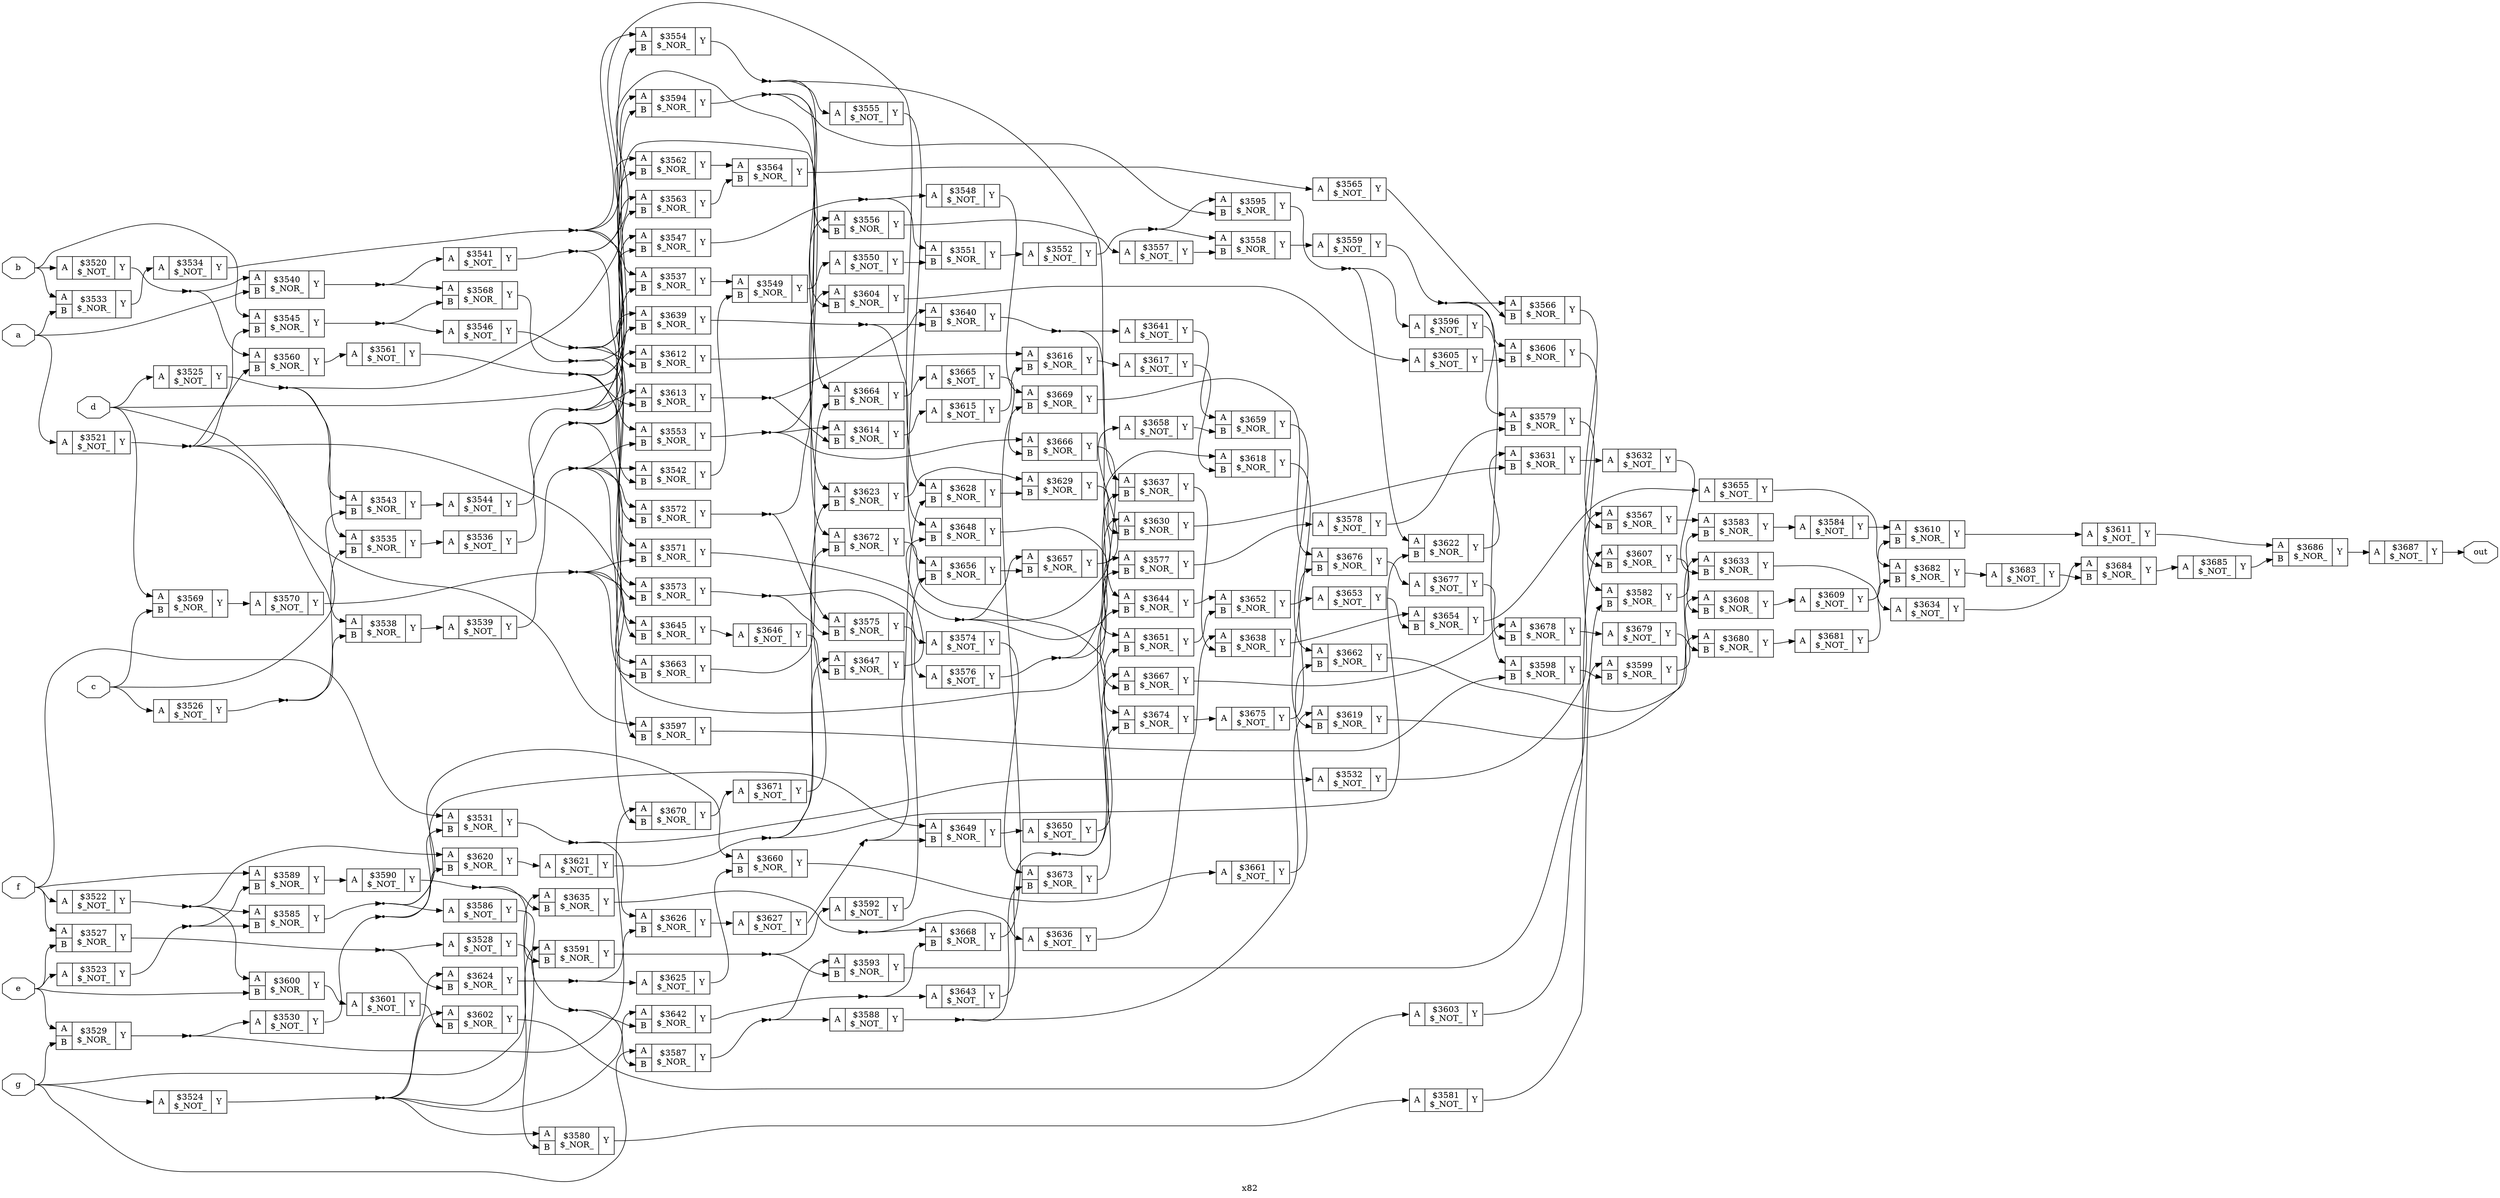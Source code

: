 digraph "x82" {
label="x82";
rankdir="LR";
remincross=true;
n168 [ shape=octagon, label="a", color="black", fontcolor="black" ];
n169 [ shape=octagon, label="b", color="black", fontcolor="black" ];
n170 [ shape=octagon, label="c", color="black", fontcolor="black" ];
n171 [ shape=octagon, label="d", color="black", fontcolor="black" ];
n172 [ shape=octagon, label="e", color="black", fontcolor="black" ];
n173 [ shape=octagon, label="f", color="black", fontcolor="black" ];
n174 [ shape=octagon, label="g", color="black", fontcolor="black" ];
n175 [ shape=octagon, label="out", color="black", fontcolor="black" ];
c178 [ shape=record, label="{{<p176> A}|$3520\n$_NOT_|{<p177> Y}}" ];
c179 [ shape=record, label="{{<p176> A}|$3521\n$_NOT_|{<p177> Y}}" ];
c180 [ shape=record, label="{{<p176> A}|$3522\n$_NOT_|{<p177> Y}}" ];
c181 [ shape=record, label="{{<p176> A}|$3523\n$_NOT_|{<p177> Y}}" ];
c182 [ shape=record, label="{{<p176> A}|$3524\n$_NOT_|{<p177> Y}}" ];
c183 [ shape=record, label="{{<p176> A}|$3525\n$_NOT_|{<p177> Y}}" ];
c184 [ shape=record, label="{{<p176> A}|$3526\n$_NOT_|{<p177> Y}}" ];
c186 [ shape=record, label="{{<p176> A|<p185> B}|$3527\n$_NOR_|{<p177> Y}}" ];
c187 [ shape=record, label="{{<p176> A}|$3528\n$_NOT_|{<p177> Y}}" ];
c188 [ shape=record, label="{{<p176> A|<p185> B}|$3529\n$_NOR_|{<p177> Y}}" ];
c189 [ shape=record, label="{{<p176> A}|$3530\n$_NOT_|{<p177> Y}}" ];
c190 [ shape=record, label="{{<p176> A|<p185> B}|$3531\n$_NOR_|{<p177> Y}}" ];
c191 [ shape=record, label="{{<p176> A}|$3532\n$_NOT_|{<p177> Y}}" ];
c192 [ shape=record, label="{{<p176> A|<p185> B}|$3533\n$_NOR_|{<p177> Y}}" ];
c193 [ shape=record, label="{{<p176> A}|$3534\n$_NOT_|{<p177> Y}}" ];
c194 [ shape=record, label="{{<p176> A|<p185> B}|$3535\n$_NOR_|{<p177> Y}}" ];
c195 [ shape=record, label="{{<p176> A}|$3536\n$_NOT_|{<p177> Y}}" ];
c196 [ shape=record, label="{{<p176> A|<p185> B}|$3537\n$_NOR_|{<p177> Y}}" ];
c197 [ shape=record, label="{{<p176> A|<p185> B}|$3538\n$_NOR_|{<p177> Y}}" ];
c198 [ shape=record, label="{{<p176> A}|$3539\n$_NOT_|{<p177> Y}}" ];
c199 [ shape=record, label="{{<p176> A|<p185> B}|$3540\n$_NOR_|{<p177> Y}}" ];
c200 [ shape=record, label="{{<p176> A}|$3541\n$_NOT_|{<p177> Y}}" ];
c201 [ shape=record, label="{{<p176> A|<p185> B}|$3542\n$_NOR_|{<p177> Y}}" ];
c202 [ shape=record, label="{{<p176> A|<p185> B}|$3543\n$_NOR_|{<p177> Y}}" ];
c203 [ shape=record, label="{{<p176> A}|$3544\n$_NOT_|{<p177> Y}}" ];
c204 [ shape=record, label="{{<p176> A|<p185> B}|$3545\n$_NOR_|{<p177> Y}}" ];
c205 [ shape=record, label="{{<p176> A}|$3546\n$_NOT_|{<p177> Y}}" ];
c206 [ shape=record, label="{{<p176> A|<p185> B}|$3547\n$_NOR_|{<p177> Y}}" ];
c207 [ shape=record, label="{{<p176> A}|$3548\n$_NOT_|{<p177> Y}}" ];
c208 [ shape=record, label="{{<p176> A|<p185> B}|$3549\n$_NOR_|{<p177> Y}}" ];
c209 [ shape=record, label="{{<p176> A}|$3550\n$_NOT_|{<p177> Y}}" ];
c210 [ shape=record, label="{{<p176> A|<p185> B}|$3551\n$_NOR_|{<p177> Y}}" ];
c211 [ shape=record, label="{{<p176> A}|$3552\n$_NOT_|{<p177> Y}}" ];
c212 [ shape=record, label="{{<p176> A|<p185> B}|$3553\n$_NOR_|{<p177> Y}}" ];
c213 [ shape=record, label="{{<p176> A|<p185> B}|$3554\n$_NOR_|{<p177> Y}}" ];
c214 [ shape=record, label="{{<p176> A}|$3555\n$_NOT_|{<p177> Y}}" ];
c215 [ shape=record, label="{{<p176> A|<p185> B}|$3556\n$_NOR_|{<p177> Y}}" ];
c216 [ shape=record, label="{{<p176> A}|$3557\n$_NOT_|{<p177> Y}}" ];
c217 [ shape=record, label="{{<p176> A|<p185> B}|$3558\n$_NOR_|{<p177> Y}}" ];
c218 [ shape=record, label="{{<p176> A}|$3559\n$_NOT_|{<p177> Y}}" ];
c219 [ shape=record, label="{{<p176> A|<p185> B}|$3560\n$_NOR_|{<p177> Y}}" ];
c220 [ shape=record, label="{{<p176> A}|$3561\n$_NOT_|{<p177> Y}}" ];
c221 [ shape=record, label="{{<p176> A|<p185> B}|$3562\n$_NOR_|{<p177> Y}}" ];
c222 [ shape=record, label="{{<p176> A|<p185> B}|$3563\n$_NOR_|{<p177> Y}}" ];
c223 [ shape=record, label="{{<p176> A|<p185> B}|$3564\n$_NOR_|{<p177> Y}}" ];
c224 [ shape=record, label="{{<p176> A}|$3565\n$_NOT_|{<p177> Y}}" ];
c225 [ shape=record, label="{{<p176> A|<p185> B}|$3566\n$_NOR_|{<p177> Y}}" ];
c226 [ shape=record, label="{{<p176> A|<p185> B}|$3567\n$_NOR_|{<p177> Y}}" ];
c227 [ shape=record, label="{{<p176> A|<p185> B}|$3568\n$_NOR_|{<p177> Y}}" ];
c228 [ shape=record, label="{{<p176> A|<p185> B}|$3569\n$_NOR_|{<p177> Y}}" ];
c229 [ shape=record, label="{{<p176> A}|$3570\n$_NOT_|{<p177> Y}}" ];
c230 [ shape=record, label="{{<p176> A|<p185> B}|$3571\n$_NOR_|{<p177> Y}}" ];
c231 [ shape=record, label="{{<p176> A|<p185> B}|$3572\n$_NOR_|{<p177> Y}}" ];
c232 [ shape=record, label="{{<p176> A|<p185> B}|$3573\n$_NOR_|{<p177> Y}}" ];
c233 [ shape=record, label="{{<p176> A}|$3574\n$_NOT_|{<p177> Y}}" ];
c234 [ shape=record, label="{{<p176> A|<p185> B}|$3575\n$_NOR_|{<p177> Y}}" ];
c235 [ shape=record, label="{{<p176> A}|$3576\n$_NOT_|{<p177> Y}}" ];
c236 [ shape=record, label="{{<p176> A|<p185> B}|$3577\n$_NOR_|{<p177> Y}}" ];
c237 [ shape=record, label="{{<p176> A}|$3578\n$_NOT_|{<p177> Y}}" ];
c238 [ shape=record, label="{{<p176> A|<p185> B}|$3579\n$_NOR_|{<p177> Y}}" ];
c239 [ shape=record, label="{{<p176> A|<p185> B}|$3580\n$_NOR_|{<p177> Y}}" ];
c240 [ shape=record, label="{{<p176> A}|$3581\n$_NOT_|{<p177> Y}}" ];
c241 [ shape=record, label="{{<p176> A|<p185> B}|$3582\n$_NOR_|{<p177> Y}}" ];
c242 [ shape=record, label="{{<p176> A|<p185> B}|$3583\n$_NOR_|{<p177> Y}}" ];
c243 [ shape=record, label="{{<p176> A}|$3584\n$_NOT_|{<p177> Y}}" ];
c244 [ shape=record, label="{{<p176> A|<p185> B}|$3585\n$_NOR_|{<p177> Y}}" ];
c245 [ shape=record, label="{{<p176> A}|$3586\n$_NOT_|{<p177> Y}}" ];
c246 [ shape=record, label="{{<p176> A|<p185> B}|$3587\n$_NOR_|{<p177> Y}}" ];
c247 [ shape=record, label="{{<p176> A}|$3588\n$_NOT_|{<p177> Y}}" ];
c248 [ shape=record, label="{{<p176> A|<p185> B}|$3589\n$_NOR_|{<p177> Y}}" ];
c249 [ shape=record, label="{{<p176> A}|$3590\n$_NOT_|{<p177> Y}}" ];
c250 [ shape=record, label="{{<p176> A|<p185> B}|$3591\n$_NOR_|{<p177> Y}}" ];
c251 [ shape=record, label="{{<p176> A}|$3592\n$_NOT_|{<p177> Y}}" ];
c252 [ shape=record, label="{{<p176> A|<p185> B}|$3593\n$_NOR_|{<p177> Y}}" ];
c253 [ shape=record, label="{{<p176> A|<p185> B}|$3594\n$_NOR_|{<p177> Y}}" ];
c254 [ shape=record, label="{{<p176> A|<p185> B}|$3595\n$_NOR_|{<p177> Y}}" ];
c255 [ shape=record, label="{{<p176> A}|$3596\n$_NOT_|{<p177> Y}}" ];
c256 [ shape=record, label="{{<p176> A|<p185> B}|$3597\n$_NOR_|{<p177> Y}}" ];
c257 [ shape=record, label="{{<p176> A|<p185> B}|$3598\n$_NOR_|{<p177> Y}}" ];
c258 [ shape=record, label="{{<p176> A|<p185> B}|$3599\n$_NOR_|{<p177> Y}}" ];
c259 [ shape=record, label="{{<p176> A|<p185> B}|$3600\n$_NOR_|{<p177> Y}}" ];
c260 [ shape=record, label="{{<p176> A}|$3601\n$_NOT_|{<p177> Y}}" ];
c261 [ shape=record, label="{{<p176> A|<p185> B}|$3602\n$_NOR_|{<p177> Y}}" ];
c262 [ shape=record, label="{{<p176> A}|$3603\n$_NOT_|{<p177> Y}}" ];
c263 [ shape=record, label="{{<p176> A|<p185> B}|$3604\n$_NOR_|{<p177> Y}}" ];
c264 [ shape=record, label="{{<p176> A}|$3605\n$_NOT_|{<p177> Y}}" ];
c265 [ shape=record, label="{{<p176> A|<p185> B}|$3606\n$_NOR_|{<p177> Y}}" ];
c266 [ shape=record, label="{{<p176> A|<p185> B}|$3607\n$_NOR_|{<p177> Y}}" ];
c267 [ shape=record, label="{{<p176> A|<p185> B}|$3608\n$_NOR_|{<p177> Y}}" ];
c268 [ shape=record, label="{{<p176> A}|$3609\n$_NOT_|{<p177> Y}}" ];
c269 [ shape=record, label="{{<p176> A|<p185> B}|$3610\n$_NOR_|{<p177> Y}}" ];
c270 [ shape=record, label="{{<p176> A}|$3611\n$_NOT_|{<p177> Y}}" ];
c271 [ shape=record, label="{{<p176> A|<p185> B}|$3612\n$_NOR_|{<p177> Y}}" ];
c272 [ shape=record, label="{{<p176> A|<p185> B}|$3613\n$_NOR_|{<p177> Y}}" ];
c273 [ shape=record, label="{{<p176> A|<p185> B}|$3614\n$_NOR_|{<p177> Y}}" ];
c274 [ shape=record, label="{{<p176> A}|$3615\n$_NOT_|{<p177> Y}}" ];
c275 [ shape=record, label="{{<p176> A|<p185> B}|$3616\n$_NOR_|{<p177> Y}}" ];
c276 [ shape=record, label="{{<p176> A}|$3617\n$_NOT_|{<p177> Y}}" ];
c277 [ shape=record, label="{{<p176> A|<p185> B}|$3618\n$_NOR_|{<p177> Y}}" ];
c278 [ shape=record, label="{{<p176> A|<p185> B}|$3619\n$_NOR_|{<p177> Y}}" ];
c279 [ shape=record, label="{{<p176> A|<p185> B}|$3620\n$_NOR_|{<p177> Y}}" ];
c280 [ shape=record, label="{{<p176> A}|$3621\n$_NOT_|{<p177> Y}}" ];
c281 [ shape=record, label="{{<p176> A|<p185> B}|$3622\n$_NOR_|{<p177> Y}}" ];
c282 [ shape=record, label="{{<p176> A|<p185> B}|$3623\n$_NOR_|{<p177> Y}}" ];
c283 [ shape=record, label="{{<p176> A|<p185> B}|$3624\n$_NOR_|{<p177> Y}}" ];
c284 [ shape=record, label="{{<p176> A}|$3625\n$_NOT_|{<p177> Y}}" ];
c285 [ shape=record, label="{{<p176> A|<p185> B}|$3626\n$_NOR_|{<p177> Y}}" ];
c286 [ shape=record, label="{{<p176> A}|$3627\n$_NOT_|{<p177> Y}}" ];
c287 [ shape=record, label="{{<p176> A|<p185> B}|$3628\n$_NOR_|{<p177> Y}}" ];
c288 [ shape=record, label="{{<p176> A|<p185> B}|$3629\n$_NOR_|{<p177> Y}}" ];
c289 [ shape=record, label="{{<p176> A|<p185> B}|$3630\n$_NOR_|{<p177> Y}}" ];
c290 [ shape=record, label="{{<p176> A|<p185> B}|$3631\n$_NOR_|{<p177> Y}}" ];
c291 [ shape=record, label="{{<p176> A}|$3632\n$_NOT_|{<p177> Y}}" ];
c292 [ shape=record, label="{{<p176> A|<p185> B}|$3633\n$_NOR_|{<p177> Y}}" ];
c293 [ shape=record, label="{{<p176> A}|$3634\n$_NOT_|{<p177> Y}}" ];
c294 [ shape=record, label="{{<p176> A|<p185> B}|$3635\n$_NOR_|{<p177> Y}}" ];
c295 [ shape=record, label="{{<p176> A}|$3636\n$_NOT_|{<p177> Y}}" ];
c296 [ shape=record, label="{{<p176> A|<p185> B}|$3637\n$_NOR_|{<p177> Y}}" ];
c297 [ shape=record, label="{{<p176> A|<p185> B}|$3638\n$_NOR_|{<p177> Y}}" ];
c298 [ shape=record, label="{{<p176> A|<p185> B}|$3639\n$_NOR_|{<p177> Y}}" ];
c299 [ shape=record, label="{{<p176> A|<p185> B}|$3640\n$_NOR_|{<p177> Y}}" ];
c300 [ shape=record, label="{{<p176> A}|$3641\n$_NOT_|{<p177> Y}}" ];
c301 [ shape=record, label="{{<p176> A|<p185> B}|$3642\n$_NOR_|{<p177> Y}}" ];
c302 [ shape=record, label="{{<p176> A}|$3643\n$_NOT_|{<p177> Y}}" ];
c303 [ shape=record, label="{{<p176> A|<p185> B}|$3644\n$_NOR_|{<p177> Y}}" ];
c304 [ shape=record, label="{{<p176> A|<p185> B}|$3645\n$_NOR_|{<p177> Y}}" ];
c305 [ shape=record, label="{{<p176> A}|$3646\n$_NOT_|{<p177> Y}}" ];
c306 [ shape=record, label="{{<p176> A|<p185> B}|$3647\n$_NOR_|{<p177> Y}}" ];
c307 [ shape=record, label="{{<p176> A|<p185> B}|$3648\n$_NOR_|{<p177> Y}}" ];
c308 [ shape=record, label="{{<p176> A|<p185> B}|$3649\n$_NOR_|{<p177> Y}}" ];
c309 [ shape=record, label="{{<p176> A}|$3650\n$_NOT_|{<p177> Y}}" ];
c310 [ shape=record, label="{{<p176> A|<p185> B}|$3651\n$_NOR_|{<p177> Y}}" ];
c311 [ shape=record, label="{{<p176> A|<p185> B}|$3652\n$_NOR_|{<p177> Y}}" ];
c312 [ shape=record, label="{{<p176> A}|$3653\n$_NOT_|{<p177> Y}}" ];
c313 [ shape=record, label="{{<p176> A|<p185> B}|$3654\n$_NOR_|{<p177> Y}}" ];
c314 [ shape=record, label="{{<p176> A}|$3655\n$_NOT_|{<p177> Y}}" ];
c315 [ shape=record, label="{{<p176> A|<p185> B}|$3656\n$_NOR_|{<p177> Y}}" ];
c316 [ shape=record, label="{{<p176> A|<p185> B}|$3657\n$_NOR_|{<p177> Y}}" ];
c317 [ shape=record, label="{{<p176> A}|$3658\n$_NOT_|{<p177> Y}}" ];
c318 [ shape=record, label="{{<p176> A|<p185> B}|$3659\n$_NOR_|{<p177> Y}}" ];
c319 [ shape=record, label="{{<p176> A|<p185> B}|$3660\n$_NOR_|{<p177> Y}}" ];
c320 [ shape=record, label="{{<p176> A}|$3661\n$_NOT_|{<p177> Y}}" ];
c321 [ shape=record, label="{{<p176> A|<p185> B}|$3662\n$_NOR_|{<p177> Y}}" ];
c322 [ shape=record, label="{{<p176> A|<p185> B}|$3663\n$_NOR_|{<p177> Y}}" ];
c323 [ shape=record, label="{{<p176> A|<p185> B}|$3664\n$_NOR_|{<p177> Y}}" ];
c324 [ shape=record, label="{{<p176> A}|$3665\n$_NOT_|{<p177> Y}}" ];
c325 [ shape=record, label="{{<p176> A|<p185> B}|$3666\n$_NOR_|{<p177> Y}}" ];
c326 [ shape=record, label="{{<p176> A|<p185> B}|$3667\n$_NOR_|{<p177> Y}}" ];
c327 [ shape=record, label="{{<p176> A|<p185> B}|$3668\n$_NOR_|{<p177> Y}}" ];
c328 [ shape=record, label="{{<p176> A|<p185> B}|$3669\n$_NOR_|{<p177> Y}}" ];
c329 [ shape=record, label="{{<p176> A|<p185> B}|$3670\n$_NOR_|{<p177> Y}}" ];
c330 [ shape=record, label="{{<p176> A}|$3671\n$_NOT_|{<p177> Y}}" ];
c331 [ shape=record, label="{{<p176> A|<p185> B}|$3672\n$_NOR_|{<p177> Y}}" ];
c332 [ shape=record, label="{{<p176> A|<p185> B}|$3673\n$_NOR_|{<p177> Y}}" ];
c333 [ shape=record, label="{{<p176> A|<p185> B}|$3674\n$_NOR_|{<p177> Y}}" ];
c334 [ shape=record, label="{{<p176> A}|$3675\n$_NOT_|{<p177> Y}}" ];
c335 [ shape=record, label="{{<p176> A|<p185> B}|$3676\n$_NOR_|{<p177> Y}}" ];
c336 [ shape=record, label="{{<p176> A}|$3677\n$_NOT_|{<p177> Y}}" ];
c337 [ shape=record, label="{{<p176> A|<p185> B}|$3678\n$_NOR_|{<p177> Y}}" ];
c338 [ shape=record, label="{{<p176> A}|$3679\n$_NOT_|{<p177> Y}}" ];
c339 [ shape=record, label="{{<p176> A|<p185> B}|$3680\n$_NOR_|{<p177> Y}}" ];
c340 [ shape=record, label="{{<p176> A}|$3681\n$_NOT_|{<p177> Y}}" ];
c341 [ shape=record, label="{{<p176> A|<p185> B}|$3682\n$_NOR_|{<p177> Y}}" ];
c342 [ shape=record, label="{{<p176> A}|$3683\n$_NOT_|{<p177> Y}}" ];
c343 [ shape=record, label="{{<p176> A|<p185> B}|$3684\n$_NOR_|{<p177> Y}}" ];
c344 [ shape=record, label="{{<p176> A}|$3685\n$_NOT_|{<p177> Y}}" ];
c345 [ shape=record, label="{{<p176> A|<p185> B}|$3686\n$_NOR_|{<p177> Y}}" ];
c346 [ shape=record, label="{{<p176> A}|$3687\n$_NOT_|{<p177> Y}}" ];
c270:p177:e -> c345:p176:w [color="black", label=""];
c279:p177:e -> c280:p176:w [color="black", label=""];
n100 [ shape=point ];
c203:p177:e -> n100:w [color="black", label=""];
n100:e -> c206:p176:w [color="black", label=""];
n100:e -> c213:p185:w [color="black", label=""];
n100:e -> c253:p185:w [color="black", label=""];
n100:e -> c272:p176:w [color="black", label=""];
n101 [ shape=point ];
c204:p177:e -> n101:w [color="black", label=""];
n101:e -> c205:p176:w [color="black", label=""];
n101:e -> c227:p185:w [color="black", label=""];
n102 [ shape=point ];
c205:p177:e -> n102:w [color="black", label=""];
n102:e -> c206:p185:w [color="black", label=""];
n102:e -> c222:p185:w [color="black", label=""];
n102:e -> c231:p185:w [color="black", label=""];
n102:e -> c271:p185:w [color="black", label=""];
n103 [ shape=point ];
c206:p177:e -> n103:w [color="black", label=""];
n103:e -> c207:p176:w [color="black", label=""];
n103:e -> c210:p176:w [color="black", label=""];
c207:p177:e -> c328:p176:w [color="black", label=""];
c208:p177:e -> c209:p176:w [color="black", label=""];
c209:p177:e -> c210:p185:w [color="black", label=""];
c210:p177:e -> c211:p176:w [color="black", label=""];
n108 [ shape=point ];
c211:p177:e -> n108:w [color="black", label=""];
n108:e -> c217:p176:w [color="black", label=""];
n108:e -> c254:p176:w [color="black", label=""];
n109 [ shape=point ];
c212:p177:e -> n109:w [color="black", label=""];
n109:e -> c215:p176:w [color="black", label=""];
n109:e -> c273:p176:w [color="black", label=""];
n109:e -> c325:p176:w [color="black", label=""];
n11 [ shape=point ];
c179:p177:e -> n11:w [color="black", label=""];
n11:e -> c204:p185:w [color="black", label=""];
n11:e -> c219:p185:w [color="black", label=""];
n11:e -> c256:p176:w [color="black", label=""];
n11:e -> c322:p176:w [color="black", label=""];
n110 [ shape=point ];
c213:p177:e -> n110:w [color="black", label=""];
n110:e -> c214:p176:w [color="black", label=""];
n110:e -> c215:p185:w [color="black", label=""];
n110:e -> c296:p176:w [color="black", label=""];
c214:p177:e -> c315:p176:w [color="black", label=""];
c215:p177:e -> c216:p176:w [color="black", label=""];
c216:p177:e -> c217:p185:w [color="black", label=""];
c217:p177:e -> c218:p176:w [color="black", label=""];
n115 [ shape=point ];
c218:p177:e -> n115:w [color="black", label=""];
n115:e -> c225:p176:w [color="black", label=""];
n115:e -> c238:p176:w [color="black", label=""];
n115:e -> c265:p176:w [color="black", label=""];
c219:p177:e -> c220:p176:w [color="black", label=""];
n117 [ shape=point ];
c220:p177:e -> n117:w [color="black", label=""];
n117:e -> c221:p185:w [color="black", label=""];
n117:e -> c232:p176:w [color="black", label=""];
n117:e -> c272:p185:w [color="black", label=""];
n117:e -> c304:p185:w [color="black", label=""];
n117:e -> c331:p176:w [color="black", label=""];
c221:p177:e -> c223:p176:w [color="black", label=""];
c222:p177:e -> c223:p185:w [color="black", label=""];
n12 [ shape=point ];
c280:p177:e -> n12:w [color="black", label=""];
n12:e -> c281:p185:w [color="black", label=""];
n12:e -> c282:p185:w [color="black", label=""];
n12:e -> c306:p176:w [color="black", label=""];
c223:p177:e -> c224:p176:w [color="black", label=""];
c224:p177:e -> c225:p185:w [color="black", label=""];
c225:p177:e -> c226:p185:w [color="black", label=""];
c226:p177:e -> c242:p176:w [color="black", label=""];
n124 [ shape=point ];
c227:p177:e -> n124:w [color="black", label=""];
n124:e -> c230:p176:w [color="black", label=""];
n124:e -> c298:p185:w [color="black", label=""];
c228:p177:e -> c229:p176:w [color="black", label=""];
n126 [ shape=point ];
c229:p177:e -> n126:w [color="black", label=""];
n126:e -> c230:p185:w [color="black", label=""];
n126:e -> c232:p185:w [color="black", label=""];
n126:e -> c289:p176:w [color="black", label=""];
n126:e -> c322:p185:w [color="black", label=""];
n127 [ shape=point ];
c230:p177:e -> n127:w [color="black", label=""];
n127:e -> c236:p176:w [color="black", label=""];
n127:e -> c277:p176:w [color="black", label=""];
n127:e -> c316:p176:w [color="black", label=""];
n128 [ shape=point ];
c231:p177:e -> n128:w [color="black", label=""];
n128:e -> c234:p176:w [color="black", label=""];
n128:e -> c263:p176:w [color="black", label=""];
n129 [ shape=point ];
c232:p177:e -> n129:w [color="black", label=""];
n129:e -> c233:p176:w [color="black", label=""];
n129:e -> c234:p185:w [color="black", label=""];
c281:p177:e -> c290:p176:w [color="black", label=""];
c233:p177:e -> c332:p176:w [color="black", label=""];
c234:p177:e -> c235:p176:w [color="black", label=""];
n132 [ shape=point ];
c235:p177:e -> n132:w [color="black", label=""];
n132:e -> c236:p185:w [color="black", label=""];
n132:e -> c296:p185:w [color="black", label=""];
c236:p177:e -> c237:p176:w [color="black", label=""];
c237:p177:e -> c238:p185:w [color="black", label=""];
c238:p177:e -> c241:p176:w [color="black", label=""];
c239:p177:e -> c240:p176:w [color="black", label=""];
c240:p177:e -> c241:p185:w [color="black", label=""];
c241:p177:e -> c242:p185:w [color="black", label=""];
c242:p177:e -> c243:p176:w [color="black", label=""];
c282:p177:e -> c288:p176:w [color="black", label=""];
c243:p177:e -> c269:p176:w [color="black", label=""];
n141 [ shape=point ];
c244:p177:e -> n141:w [color="black", label=""];
n141:e -> c245:p176:w [color="black", label=""];
n141:e -> c308:p176:w [color="black", label=""];
n141:e -> c319:p176:w [color="black", label=""];
n142 [ shape=point ];
c245:p177:e -> n142:w [color="black", label=""];
n142:e -> c246:p185:w [color="black", label=""];
n142:e -> c301:p185:w [color="black", label=""];
n143 [ shape=point ];
c246:p177:e -> n143:w [color="black", label=""];
n143:e -> c247:p176:w [color="black", label=""];
n143:e -> c252:p176:w [color="black", label=""];
n144 [ shape=point ];
c247:p177:e -> n144:w [color="black", label=""];
n144:e -> c278:p176:w [color="black", label=""];
n144:e -> c332:p185:w [color="black", label=""];
c248:p177:e -> c249:p176:w [color="black", label=""];
n146 [ shape=point ];
c249:p177:e -> n146:w [color="black", label=""];
n146:e -> c250:p185:w [color="black", label=""];
n146:e -> c294:p185:w [color="black", label=""];
n147 [ shape=point ];
c250:p177:e -> n147:w [color="black", label=""];
n147:e -> c251:p176:w [color="black", label=""];
n147:e -> c252:p185:w [color="black", label=""];
c251:p177:e -> c315:p185:w [color="black", label=""];
c252:p177:e -> c258:p176:w [color="black", label=""];
n15 [ shape=point ];
c283:p177:e -> n15:w [color="black", label=""];
n15:e -> c284:p176:w [color="black", label=""];
n15:e -> c285:p185:w [color="black", label=""];
n150 [ shape=point ];
c253:p177:e -> n150:w [color="black", label=""];
n150:e -> c254:p185:w [color="black", label=""];
n150:e -> c263:p185:w [color="black", label=""];
n150:e -> c323:p176:w [color="black", label=""];
n151 [ shape=point ];
c254:p177:e -> n151:w [color="black", label=""];
n151:e -> c255:p176:w [color="black", label=""];
n151:e -> c281:p176:w [color="black", label=""];
c255:p177:e -> c257:p176:w [color="black", label=""];
c256:p177:e -> c257:p185:w [color="black", label=""];
c257:p177:e -> c258:p185:w [color="black", label=""];
c258:p177:e -> c267:p176:w [color="black", label=""];
c259:p177:e -> c260:p176:w [color="black", label=""];
c260:p177:e -> c261:p185:w [color="black", label=""];
c261:p177:e -> c262:p176:w [color="black", label=""];
c262:p177:e -> c266:p176:w [color="black", label=""];
c284:p177:e -> c319:p185:w [color="black", label=""];
c263:p177:e -> c264:p176:w [color="black", label=""];
c264:p177:e -> c265:p185:w [color="black", label=""];
c265:p177:e -> c266:p185:w [color="black", label=""];
c266:p177:e -> c267:p185:w [color="black", label=""];
c267:p177:e -> c268:p176:w [color="black", label=""];
c268:p177:e -> c269:p185:w [color="black", label=""];
c269:p177:e -> c270:p176:w [color="black", label=""];
n167 [ shape=point ];
c178:p177:e -> n167:w [color="black", label=""];
n167:e -> c199:p176:w [color="black", label=""];
n167:e -> c219:p176:w [color="black", label=""];
n168:e -> c179:p176:w [color="black", label=""];
n168:e -> c192:p185:w [color="black", label=""];
n168:e -> c199:p185:w [color="black", label=""];
n169:e -> c178:p176:w [color="black", label=""];
n169:e -> c192:p176:w [color="black", label=""];
n169:e -> c204:p176:w [color="black", label=""];
c285:p177:e -> c286:p176:w [color="black", label=""];
n170:e -> c184:p176:w [color="black", label=""];
n170:e -> c202:p185:w [color="black", label=""];
n170:e -> c228:p185:w [color="black", label=""];
n171:e -> c183:p176:w [color="black", label=""];
n171:e -> c197:p176:w [color="black", label=""];
n171:e -> c222:p176:w [color="black", label=""];
n171:e -> c228:p176:w [color="black", label=""];
n172:e -> c181:p176:w [color="black", label=""];
n172:e -> c186:p185:w [color="black", label=""];
n172:e -> c188:p176:w [color="black", label=""];
n172:e -> c259:p185:w [color="black", label=""];
n173:e -> c180:p176:w [color="black", label=""];
n173:e -> c186:p176:w [color="black", label=""];
n173:e -> c190:p176:w [color="black", label=""];
n173:e -> c248:p176:w [color="black", label=""];
n174:e -> c182:p176:w [color="black", label=""];
n174:e -> c188:p185:w [color="black", label=""];
n174:e -> c246:p176:w [color="black", label=""];
n174:e -> c294:p176:w [color="black", label=""];
c346:p177:e -> n175:w [color="black", label=""];
n18 [ shape=point ];
c286:p177:e -> n18:w [color="black", label=""];
n18:e -> c287:p185:w [color="black", label=""];
n18:e -> c308:p185:w [color="black", label=""];
c287:p177:e -> c288:p185:w [color="black", label=""];
c271:p177:e -> c275:p176:w [color="black", label=""];
c288:p177:e -> c289:p185:w [color="black", label=""];
c289:p177:e -> c290:p185:w [color="black", label=""];
n22 [ shape=point ];
c180:p177:e -> n22:w [color="black", label=""];
n22:e -> c244:p176:w [color="black", label=""];
n22:e -> c259:p176:w [color="black", label=""];
n22:e -> c279:p176:w [color="black", label=""];
c290:p177:e -> c291:p176:w [color="black", label=""];
c291:p177:e -> c292:p185:w [color="black", label=""];
c292:p177:e -> c293:p176:w [color="black", label=""];
c293:p177:e -> c343:p176:w [color="black", label=""];
n27 [ shape=point ];
c294:p177:e -> n27:w [color="black", label=""];
n27:e -> c295:p176:w [color="black", label=""];
n27:e -> c327:p176:w [color="black", label=""];
c295:p177:e -> c297:p176:w [color="black", label=""];
c296:p177:e -> c297:p185:w [color="black", label=""];
n3 [ shape=point ];
c272:p177:e -> n3:w [color="black", label=""];
n3:e -> c273:p185:w [color="black", label=""];
n3:e -> c299:p176:w [color="black", label=""];
c297:p177:e -> c313:p176:w [color="black", label=""];
n31 [ shape=point ];
c298:p177:e -> n31:w [color="black", label=""];
n31:e -> c299:p185:w [color="black", label=""];
n31:e -> c307:p176:w [color="black", label=""];
n32 [ shape=point ];
c299:p177:e -> n32:w [color="black", label=""];
n32:e -> c300:p176:w [color="black", label=""];
n32:e -> c303:p176:w [color="black", label=""];
n33 [ shape=point ];
c181:p177:e -> n33:w [color="black", label=""];
n33:e -> c244:p185:w [color="black", label=""];
n33:e -> c248:p185:w [color="black", label=""];
c300:p177:e -> c318:p176:w [color="black", label=""];
n35 [ shape=point ];
c301:p177:e -> n35:w [color="black", label=""];
n35:e -> c302:p176:w [color="black", label=""];
n35:e -> c327:p185:w [color="black", label=""];
n36 [ shape=point ];
c302:p177:e -> n36:w [color="black", label=""];
n36:e -> c303:p185:w [color="black", label=""];
n36:e -> c326:p176:w [color="black", label=""];
c303:p177:e -> c311:p176:w [color="black", label=""];
c304:p177:e -> c305:p176:w [color="black", label=""];
c305:p177:e -> c306:p185:w [color="black", label=""];
c273:p177:e -> c274:p176:w [color="black", label=""];
c306:p177:e -> c307:p185:w [color="black", label=""];
c307:p177:e -> c310:p176:w [color="black", label=""];
c308:p177:e -> c309:p176:w [color="black", label=""];
c309:p177:e -> c310:p185:w [color="black", label=""];
n44 [ shape=point ];
c182:p177:e -> n44:w [color="black", label=""];
n44:e -> c239:p176:w [color="black", label=""];
n44:e -> c250:p176:w [color="black", label=""];
n44:e -> c261:p176:w [color="black", label=""];
n44:e -> c283:p176:w [color="black", label=""];
n44:e -> c301:p176:w [color="black", label=""];
c310:p177:e -> c311:p185:w [color="black", label=""];
c311:p177:e -> c312:p176:w [color="black", label=""];
c312:p177:e -> c313:p185:w [color="black", label=""];
c313:p177:e -> c314:p176:w [color="black", label=""];
c314:p177:e -> c341:p176:w [color="black", label=""];
c274:p177:e -> c275:p185:w [color="black", label=""];
c315:p177:e -> c316:p185:w [color="black", label=""];
c316:p177:e -> c317:p176:w [color="black", label=""];
c317:p177:e -> c318:p185:w [color="black", label=""];
c318:p177:e -> c321:p176:w [color="black", label=""];
c319:p177:e -> c320:p176:w [color="black", label=""];
n55 [ shape=point ];
c183:p177:e -> n55:w [color="black", label=""];
n55:e -> c194:p176:w [color="black", label=""];
n55:e -> c202:p176:w [color="black", label=""];
n55:e -> c221:p176:w [color="black", label=""];
c320:p177:e -> c321:p185:w [color="black", label=""];
c321:p177:e -> c339:p176:w [color="black", label=""];
c322:p177:e -> c323:p185:w [color="black", label=""];
c323:p177:e -> c324:p176:w [color="black", label=""];
c275:p177:e -> c276:p176:w [color="black", label=""];
c324:p177:e -> c325:p185:w [color="black", label=""];
c325:p177:e -> c326:p185:w [color="black", label=""];
c326:p177:e -> c337:p176:w [color="black", label=""];
c327:p177:e -> c328:p185:w [color="black", label=""];
c328:p177:e -> c335:p176:w [color="black", label=""];
c329:p177:e -> c330:p176:w [color="black", label=""];
n66 [ shape=point ];
c184:p177:e -> n66:w [color="black", label=""];
n66:e -> c194:p185:w [color="black", label=""];
n66:e -> c197:p185:w [color="black", label=""];
c330:p177:e -> c331:p185:w [color="black", label=""];
c331:p177:e -> c333:p176:w [color="black", label=""];
c332:p177:e -> c333:p185:w [color="black", label=""];
c276:p177:e -> c277:p185:w [color="black", label=""];
c333:p177:e -> c334:p176:w [color="black", label=""];
c334:p177:e -> c335:p185:w [color="black", label=""];
c335:p177:e -> c336:p176:w [color="black", label=""];
c336:p177:e -> c337:p185:w [color="black", label=""];
c337:p177:e -> c338:p176:w [color="black", label=""];
c338:p177:e -> c339:p185:w [color="black", label=""];
c339:p177:e -> c340:p176:w [color="black", label=""];
n77 [ shape=point ];
c186:p177:e -> n77:w [color="black", label=""];
n77:e -> c187:p176:w [color="black", label=""];
n77:e -> c283:p185:w [color="black", label=""];
c340:p177:e -> c341:p185:w [color="black", label=""];
c341:p177:e -> c342:p176:w [color="black", label=""];
c277:p177:e -> c278:p185:w [color="black", label=""];
c342:p177:e -> c343:p185:w [color="black", label=""];
c343:p177:e -> c344:p176:w [color="black", label=""];
c344:p177:e -> c345:p185:w [color="black", label=""];
c345:p177:e -> c346:p176:w [color="black", label=""];
c187:p177:e -> c239:p185:w [color="black", label=""];
n85 [ shape=point ];
c188:p177:e -> n85:w [color="black", label=""];
n85:e -> c189:p176:w [color="black", label=""];
n85:e -> c329:p176:w [color="black", label=""];
n86 [ shape=point ];
c189:p177:e -> n86:w [color="black", label=""];
n86:e -> c190:p185:w [color="black", label=""];
n86:e -> c279:p185:w [color="black", label=""];
n87 [ shape=point ];
c190:p177:e -> n87:w [color="black", label=""];
n87:e -> c191:p176:w [color="black", label=""];
n87:e -> c285:p176:w [color="black", label=""];
c191:p177:e -> c226:p176:w [color="black", label=""];
c192:p177:e -> c193:p176:w [color="black", label=""];
c278:p177:e -> c292:p176:w [color="black", label=""];
n90 [ shape=point ];
c193:p177:e -> n90:w [color="black", label=""];
n90:e -> c196:p176:w [color="black", label=""];
n90:e -> c212:p176:w [color="black", label=""];
n90:e -> c213:p176:w [color="black", label=""];
n90:e -> c287:p176:w [color="black", label=""];
c194:p177:e -> c195:p176:w [color="black", label=""];
n92 [ shape=point ];
c195:p177:e -> n92:w [color="black", label=""];
n92:e -> c196:p185:w [color="black", label=""];
n92:e -> c271:p176:w [color="black", label=""];
n92:e -> c298:p176:w [color="black", label=""];
n92:e -> c329:p185:w [color="black", label=""];
c196:p177:e -> c208:p176:w [color="black", label=""];
c197:p177:e -> c198:p176:w [color="black", label=""];
n95 [ shape=point ];
c198:p177:e -> n95:w [color="black", label=""];
n95:e -> c201:p176:w [color="black", label=""];
n95:e -> c212:p185:w [color="black", label=""];
n95:e -> c231:p176:w [color="black", label=""];
n95:e -> c256:p185:w [color="black", label=""];
n95:e -> c304:p176:w [color="black", label=""];
n96 [ shape=point ];
c199:p177:e -> n96:w [color="black", label=""];
n96:e -> c200:p176:w [color="black", label=""];
n96:e -> c227:p176:w [color="black", label=""];
n97 [ shape=point ];
c200:p177:e -> n97:w [color="black", label=""];
n97:e -> c201:p185:w [color="black", label=""];
n97:e -> c253:p176:w [color="black", label=""];
n97:e -> c282:p176:w [color="black", label=""];
c201:p177:e -> c208:p185:w [color="black", label=""];
c202:p177:e -> c203:p176:w [color="black", label=""];
}

